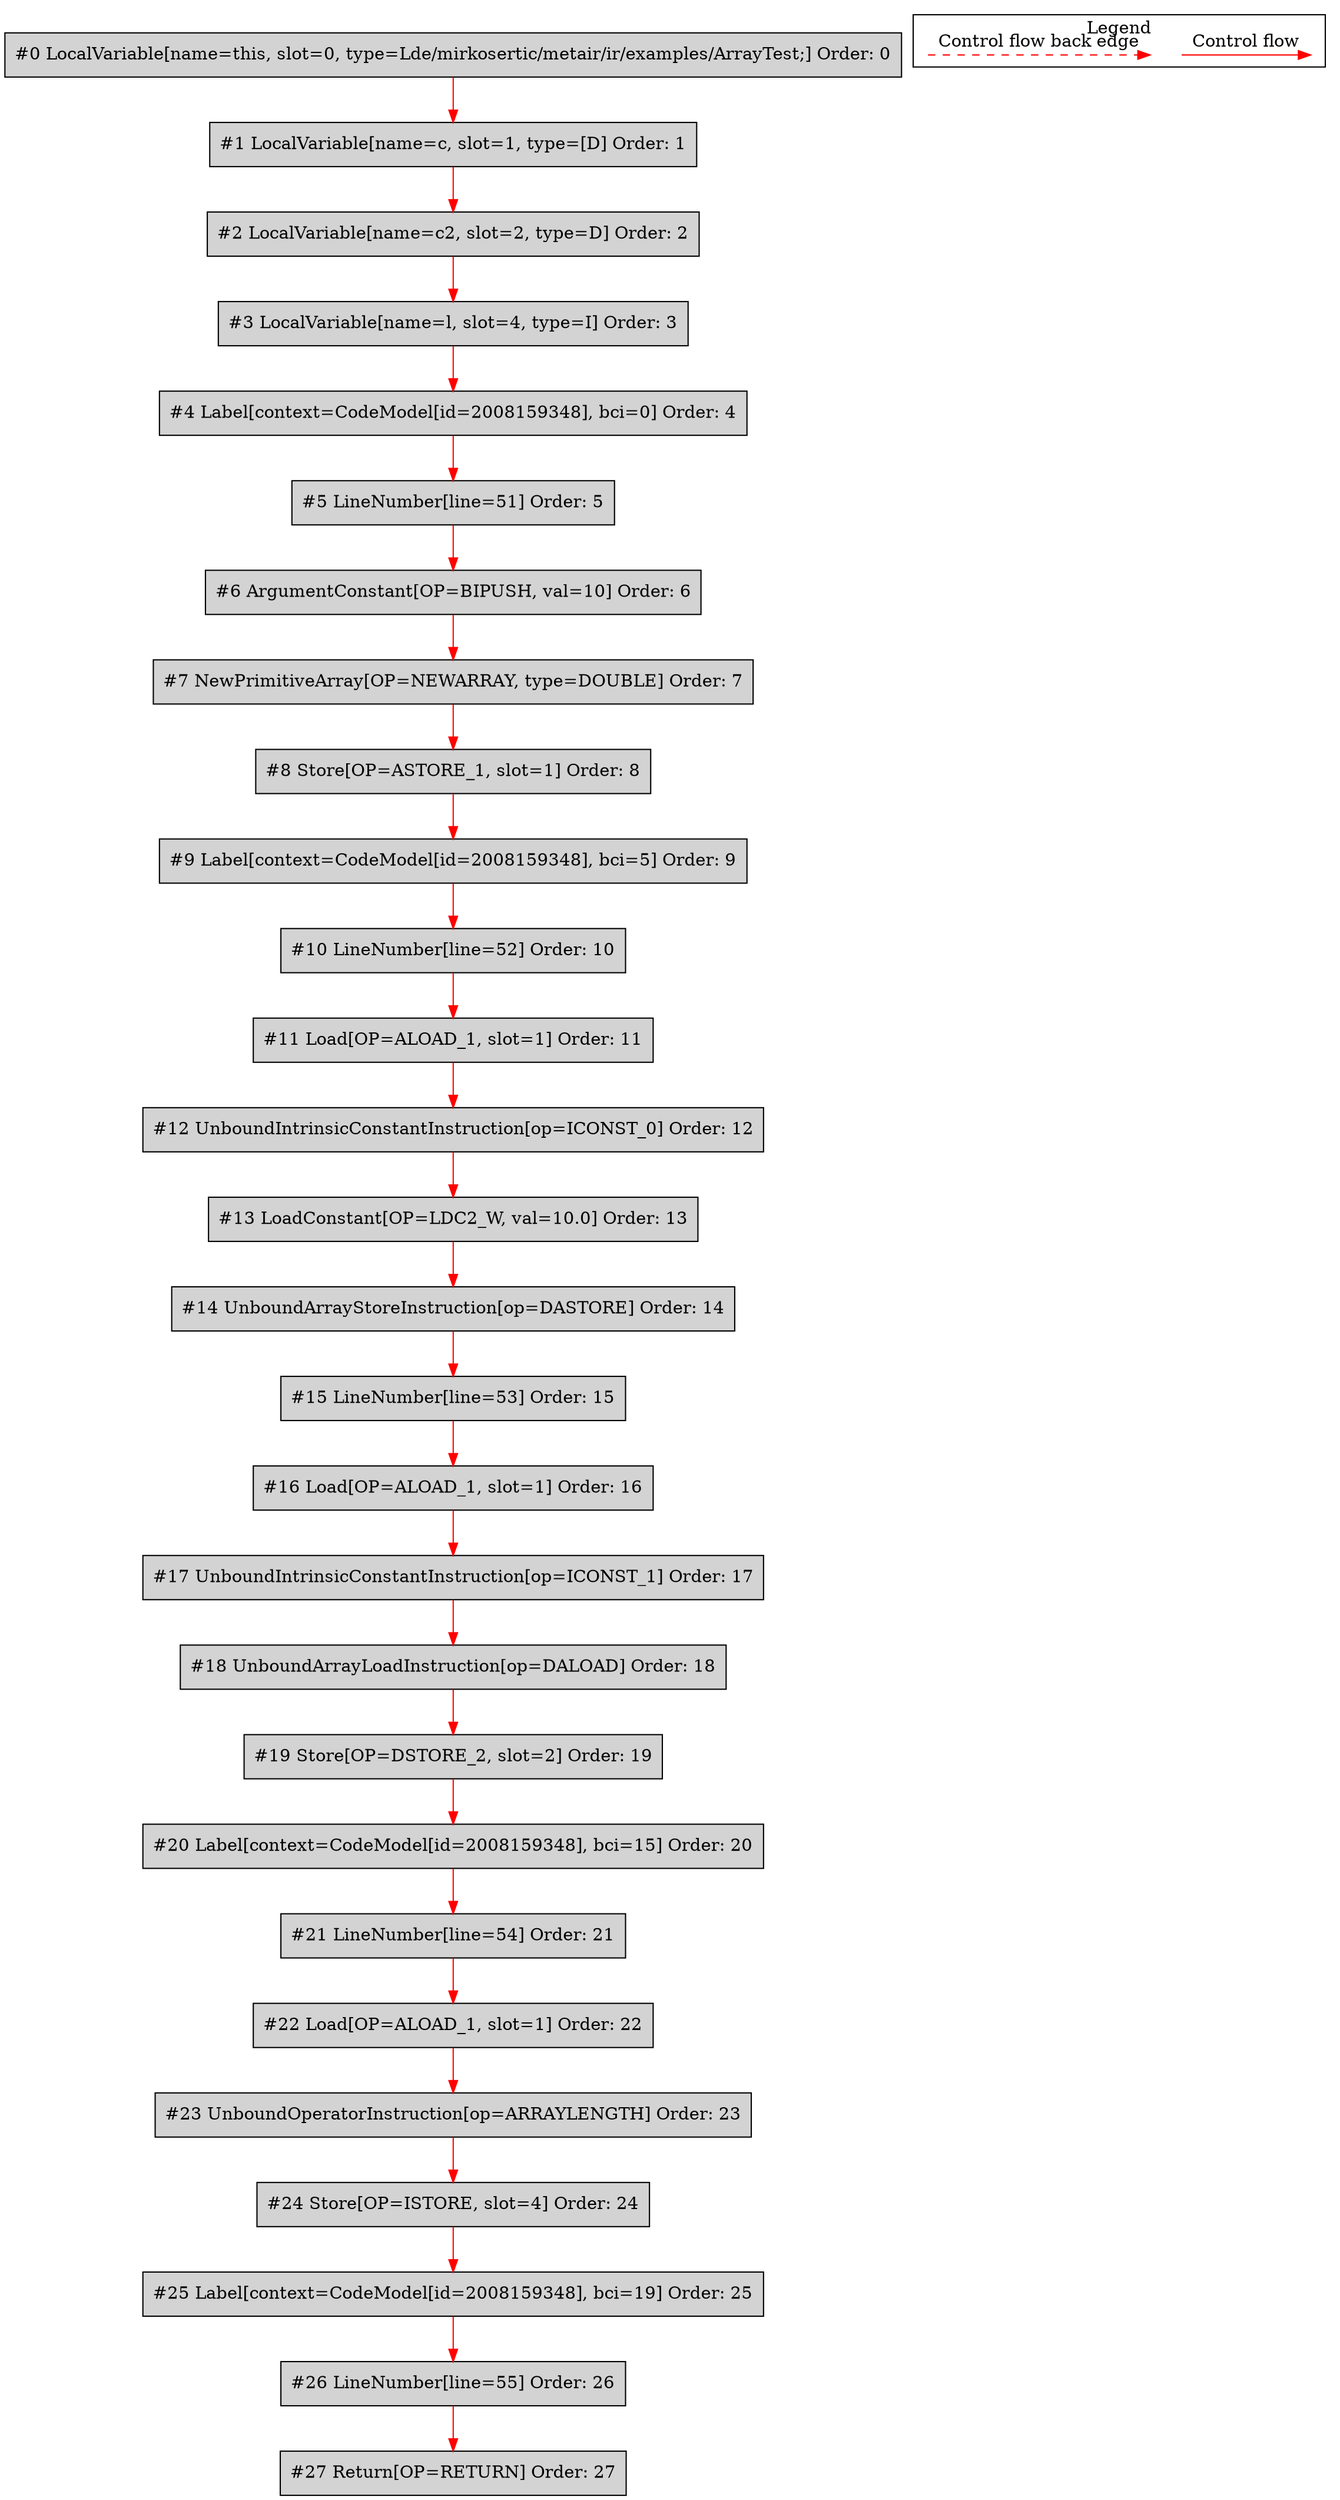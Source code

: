 digraph {
 node0[label="#0 LocalVariable[name=this, slot=0, type=Lde/mirkosertic/metair/ir/examples/ArrayTest;] Order: 0", shape=box, fillcolor=lightgrey, style=filled];
 node1[label="#1 LocalVariable[name=c, slot=1, type=[D] Order: 1", shape=box, fillcolor=lightgrey, style=filled];
 node2[label="#2 LocalVariable[name=c2, slot=2, type=D] Order: 2", shape=box, fillcolor=lightgrey, style=filled];
 node3[label="#3 LocalVariable[name=l, slot=4, type=I] Order: 3", shape=box, fillcolor=lightgrey, style=filled];
 node4[label="#4 Label[context=CodeModel[id=2008159348], bci=0] Order: 4", shape=box, fillcolor=lightgrey, style=filled];
 node5[label="#5 LineNumber[line=51] Order: 5", shape=box, fillcolor=lightgrey, style=filled];
 node6[label="#6 ArgumentConstant[OP=BIPUSH, val=10] Order: 6", shape=box, fillcolor=lightgrey, style=filled];
 node7[label="#7 NewPrimitiveArray[OP=NEWARRAY, type=DOUBLE] Order: 7", shape=box, fillcolor=lightgrey, style=filled];
 node8[label="#8 Store[OP=ASTORE_1, slot=1] Order: 8", shape=box, fillcolor=lightgrey, style=filled];
 node9[label="#9 Label[context=CodeModel[id=2008159348], bci=5] Order: 9", shape=box, fillcolor=lightgrey, style=filled];
 node10[label="#10 LineNumber[line=52] Order: 10", shape=box, fillcolor=lightgrey, style=filled];
 node11[label="#11 Load[OP=ALOAD_1, slot=1] Order: 11", shape=box, fillcolor=lightgrey, style=filled];
 node12[label="#12 UnboundIntrinsicConstantInstruction[op=ICONST_0] Order: 12", shape=box, fillcolor=lightgrey, style=filled];
 node13[label="#13 LoadConstant[OP=LDC2_W, val=10.0] Order: 13", shape=box, fillcolor=lightgrey, style=filled];
 node14[label="#14 UnboundArrayStoreInstruction[op=DASTORE] Order: 14", shape=box, fillcolor=lightgrey, style=filled];
 node15[label="#15 LineNumber[line=53] Order: 15", shape=box, fillcolor=lightgrey, style=filled];
 node16[label="#16 Load[OP=ALOAD_1, slot=1] Order: 16", shape=box, fillcolor=lightgrey, style=filled];
 node17[label="#17 UnboundIntrinsicConstantInstruction[op=ICONST_1] Order: 17", shape=box, fillcolor=lightgrey, style=filled];
 node18[label="#18 UnboundArrayLoadInstruction[op=DALOAD] Order: 18", shape=box, fillcolor=lightgrey, style=filled];
 node19[label="#19 Store[OP=DSTORE_2, slot=2] Order: 19", shape=box, fillcolor=lightgrey, style=filled];
 node20[label="#20 Label[context=CodeModel[id=2008159348], bci=15] Order: 20", shape=box, fillcolor=lightgrey, style=filled];
 node21[label="#21 LineNumber[line=54] Order: 21", shape=box, fillcolor=lightgrey, style=filled];
 node22[label="#22 Load[OP=ALOAD_1, slot=1] Order: 22", shape=box, fillcolor=lightgrey, style=filled];
 node23[label="#23 UnboundOperatorInstruction[op=ARRAYLENGTH] Order: 23", shape=box, fillcolor=lightgrey, style=filled];
 node24[label="#24 Store[OP=ISTORE, slot=4] Order: 24", shape=box, fillcolor=lightgrey, style=filled];
 node25[label="#25 Label[context=CodeModel[id=2008159348], bci=19] Order: 25", shape=box, fillcolor=lightgrey, style=filled];
 node26[label="#26 LineNumber[line=55] Order: 26", shape=box, fillcolor=lightgrey, style=filled];
 node27[label="#27 Return[OP=RETURN] Order: 27", shape=box, fillcolor=lightgrey, style=filled];
 node0 -> node1[color=red];
 node1 -> node2[color=red];
 node2 -> node3[color=red];
 node3 -> node4[color=red];
 node4 -> node5[color=red];
 node5 -> node6[color=red];
 node6 -> node7[color=red];
 node7 -> node8[color=red];
 node8 -> node9[color=red];
 node9 -> node10[color=red];
 node10 -> node11[color=red];
 node11 -> node12[color=red];
 node12 -> node13[color=red];
 node13 -> node14[color=red];
 node14 -> node15[color=red];
 node15 -> node16[color=red];
 node16 -> node17[color=red];
 node17 -> node18[color=red];
 node18 -> node19[color=red];
 node19 -> node20[color=red];
 node20 -> node21[color=red];
 node21 -> node22[color=red];
 node22 -> node23[color=red];
 node23 -> node24[color=red];
 node24 -> node25[color=red];
 node25 -> node26[color=red];
 node26 -> node27[color=red];
 subgraph cluster_000 {
  label = "Legend";
  node [shape=point]
  {
   rank=same;
   c0 [style = invis];
   c1 [style = invis];
   c2 [style = invis];
   c3 [style = invis];
  }
  c0 -> c1 [label="Control flow", style=solid, color=red]
  c2 -> c3 [label="Control flow back edge", style=dashed, color=red]
 }

}
